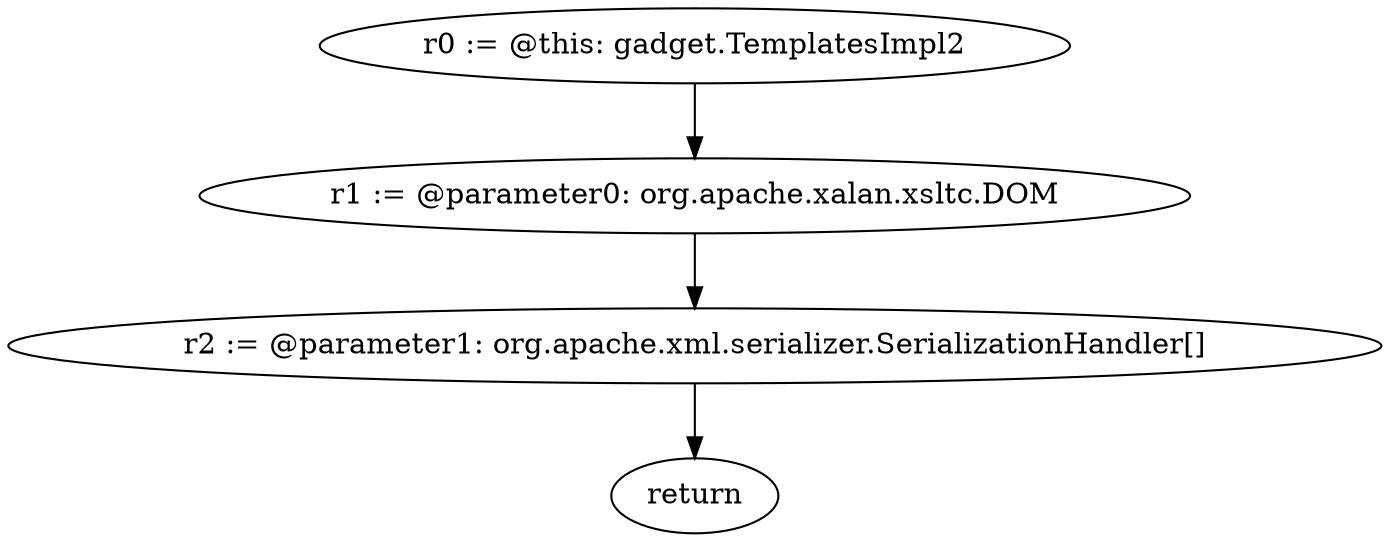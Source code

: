 digraph "unitGraph" {
    "r0 := @this: gadget.TemplatesImpl2"
    "r1 := @parameter0: org.apache.xalan.xsltc.DOM"
    "r2 := @parameter1: org.apache.xml.serializer.SerializationHandler[]"
    "return"
    "r0 := @this: gadget.TemplatesImpl2"->"r1 := @parameter0: org.apache.xalan.xsltc.DOM";
    "r1 := @parameter0: org.apache.xalan.xsltc.DOM"->"r2 := @parameter1: org.apache.xml.serializer.SerializationHandler[]";
    "r2 := @parameter1: org.apache.xml.serializer.SerializationHandler[]"->"return";
}
